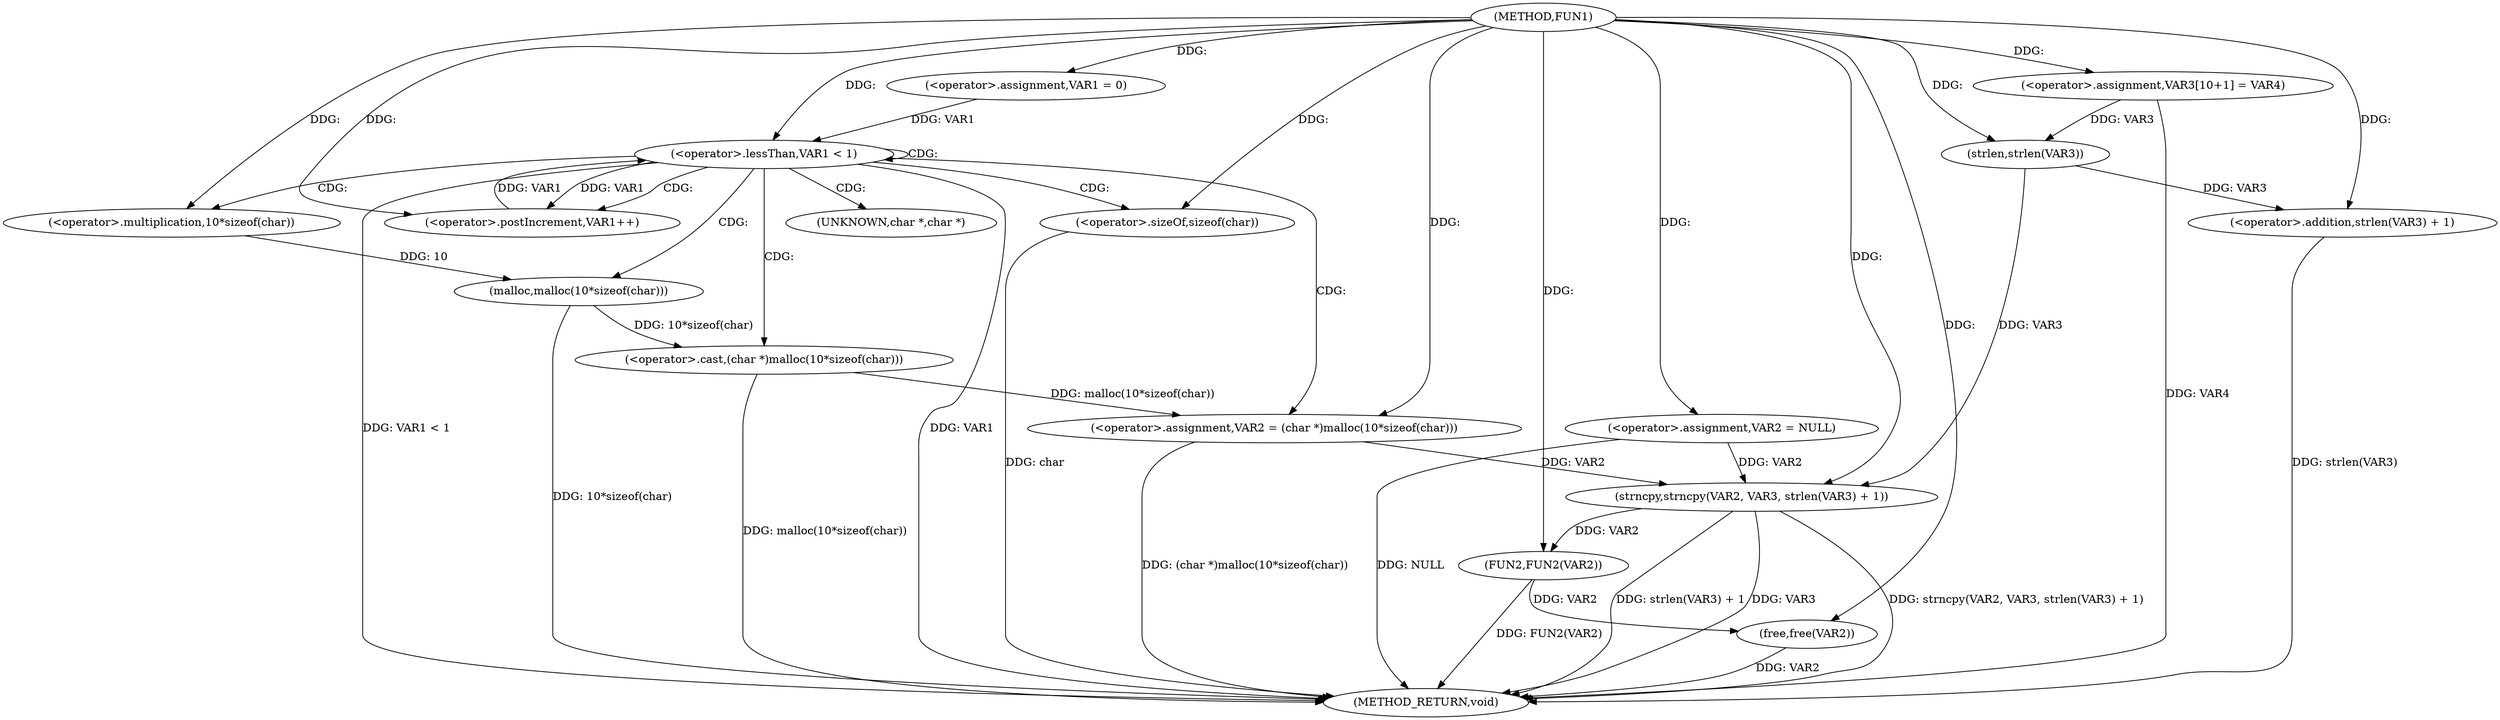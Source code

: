 digraph FUN1 {  
"1000100" [label = "(METHOD,FUN1)" ]
"1000142" [label = "(METHOD_RETURN,void)" ]
"1000104" [label = "(<operator>.assignment,VAR2 = NULL)" ]
"1000108" [label = "(<operator>.assignment,VAR1 = 0)" ]
"1000111" [label = "(<operator>.lessThan,VAR1 < 1)" ]
"1000114" [label = "(<operator>.postIncrement,VAR1++)" ]
"1000117" [label = "(<operator>.assignment,VAR2 = (char *)malloc(10*sizeof(char)))" ]
"1000119" [label = "(<operator>.cast,(char *)malloc(10*sizeof(char)))" ]
"1000121" [label = "(malloc,malloc(10*sizeof(char)))" ]
"1000122" [label = "(<operator>.multiplication,10*sizeof(char))" ]
"1000124" [label = "(<operator>.sizeOf,sizeof(char))" ]
"1000128" [label = "(<operator>.assignment,VAR3[10+1] = VAR4)" ]
"1000131" [label = "(strncpy,strncpy(VAR2, VAR3, strlen(VAR3) + 1))" ]
"1000134" [label = "(<operator>.addition,strlen(VAR3) + 1)" ]
"1000135" [label = "(strlen,strlen(VAR3))" ]
"1000138" [label = "(FUN2,FUN2(VAR2))" ]
"1000140" [label = "(free,free(VAR2))" ]
"1000120" [label = "(UNKNOWN,char *,char *)" ]
  "1000128" -> "1000142"  [ label = "DDG: VAR4"] 
  "1000124" -> "1000142"  [ label = "DDG: char"] 
  "1000140" -> "1000142"  [ label = "DDG: VAR2"] 
  "1000131" -> "1000142"  [ label = "DDG: strlen(VAR3) + 1"] 
  "1000119" -> "1000142"  [ label = "DDG: malloc(10*sizeof(char))"] 
  "1000134" -> "1000142"  [ label = "DDG: strlen(VAR3)"] 
  "1000121" -> "1000142"  [ label = "DDG: 10*sizeof(char)"] 
  "1000117" -> "1000142"  [ label = "DDG: (char *)malloc(10*sizeof(char))"] 
  "1000111" -> "1000142"  [ label = "DDG: VAR1 < 1"] 
  "1000104" -> "1000142"  [ label = "DDG: NULL"] 
  "1000131" -> "1000142"  [ label = "DDG: VAR3"] 
  "1000111" -> "1000142"  [ label = "DDG: VAR1"] 
  "1000138" -> "1000142"  [ label = "DDG: FUN2(VAR2)"] 
  "1000131" -> "1000142"  [ label = "DDG: strncpy(VAR2, VAR3, strlen(VAR3) + 1)"] 
  "1000100" -> "1000104"  [ label = "DDG: "] 
  "1000100" -> "1000108"  [ label = "DDG: "] 
  "1000114" -> "1000111"  [ label = "DDG: VAR1"] 
  "1000108" -> "1000111"  [ label = "DDG: VAR1"] 
  "1000100" -> "1000111"  [ label = "DDG: "] 
  "1000111" -> "1000114"  [ label = "DDG: VAR1"] 
  "1000100" -> "1000114"  [ label = "DDG: "] 
  "1000119" -> "1000117"  [ label = "DDG: malloc(10*sizeof(char))"] 
  "1000100" -> "1000117"  [ label = "DDG: "] 
  "1000121" -> "1000119"  [ label = "DDG: 10*sizeof(char)"] 
  "1000122" -> "1000121"  [ label = "DDG: 10"] 
  "1000100" -> "1000122"  [ label = "DDG: "] 
  "1000100" -> "1000124"  [ label = "DDG: "] 
  "1000100" -> "1000128"  [ label = "DDG: "] 
  "1000104" -> "1000131"  [ label = "DDG: VAR2"] 
  "1000117" -> "1000131"  [ label = "DDG: VAR2"] 
  "1000100" -> "1000131"  [ label = "DDG: "] 
  "1000135" -> "1000131"  [ label = "DDG: VAR3"] 
  "1000135" -> "1000134"  [ label = "DDG: VAR3"] 
  "1000128" -> "1000135"  [ label = "DDG: VAR3"] 
  "1000100" -> "1000135"  [ label = "DDG: "] 
  "1000100" -> "1000134"  [ label = "DDG: "] 
  "1000131" -> "1000138"  [ label = "DDG: VAR2"] 
  "1000100" -> "1000138"  [ label = "DDG: "] 
  "1000138" -> "1000140"  [ label = "DDG: VAR2"] 
  "1000100" -> "1000140"  [ label = "DDG: "] 
  "1000111" -> "1000121"  [ label = "CDG: "] 
  "1000111" -> "1000124"  [ label = "CDG: "] 
  "1000111" -> "1000119"  [ label = "CDG: "] 
  "1000111" -> "1000114"  [ label = "CDG: "] 
  "1000111" -> "1000120"  [ label = "CDG: "] 
  "1000111" -> "1000117"  [ label = "CDG: "] 
  "1000111" -> "1000111"  [ label = "CDG: "] 
  "1000111" -> "1000122"  [ label = "CDG: "] 
}
